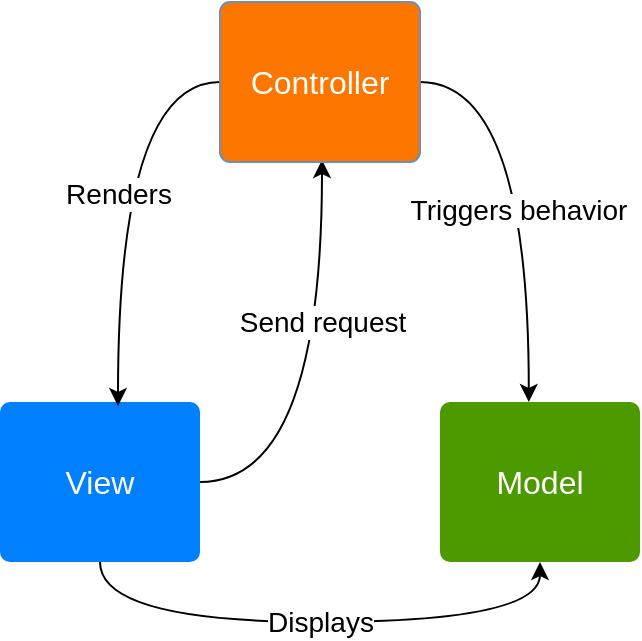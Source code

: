 <mxfile version="13.0.1" type="device"><diagram id="JtJVbiyEpV9sN2groHnd" name="Page-1"><mxGraphModel dx="838" dy="668" grid="1" gridSize="10" guides="1" tooltips="1" connect="1" arrows="1" fold="1" page="1" pageScale="1" pageWidth="827" pageHeight="1169" math="0" shadow="0"><root><mxCell id="0"/><mxCell id="1" parent="0"/><mxCell id="UDMyCV-hDTmZgRKPzvxP-10" value="Model" style="html=1;shadow=0;dashed=0;shape=mxgraph.bootstrap.rrect;rSize=5;strokeColor=none;strokeWidth=1;fillColor=#4D9900;fontColor=#FFFFFF;whiteSpace=wrap;align=center;verticalAlign=middle;spacingLeft=0;fontStyle=0;fontSize=16;spacing=5;" parent="1" vertex="1"><mxGeometry x="400" y="320" width="100" height="80" as="geometry"/></mxCell><mxCell id="M8royddlXilr_Z5Qh9TI-5" value="Displays" style="edgeStyle=orthogonalEdgeStyle;curved=1;orthogonalLoop=1;jettySize=auto;html=1;startArrow=none;startFill=0;endArrow=classic;endFill=1;fontSize=14;fontColor=#000000;" parent="1" source="UDMyCV-hDTmZgRKPzvxP-11" target="UDMyCV-hDTmZgRKPzvxP-10" edge="1"><mxGeometry relative="1" as="geometry"><Array as="points"><mxPoint x="230" y="430"/><mxPoint x="450" y="430"/></Array></mxGeometry></mxCell><mxCell id="d8snewCB6MTew86mgtvx-2" value="Send request" style="edgeStyle=orthogonalEdgeStyle;curved=1;orthogonalLoop=1;jettySize=auto;html=1;entryX=0.51;entryY=0.988;entryDx=0;entryDy=0;entryPerimeter=0;startArrow=none;startFill=0;endArrow=classic;endFill=1;fontSize=14;fontColor=#000000;" edge="1" parent="1" source="UDMyCV-hDTmZgRKPzvxP-11" target="UDMyCV-hDTmZgRKPzvxP-12"><mxGeometry x="0.271" relative="1" as="geometry"><mxPoint as="offset"/></mxGeometry></mxCell><mxCell id="UDMyCV-hDTmZgRKPzvxP-11" value="View" style="html=1;shadow=0;dashed=0;shape=mxgraph.bootstrap.rrect;rSize=5;strokeColor=none;strokeWidth=1;fillColor=#007FFF;fontColor=#FFFFFF;whiteSpace=wrap;align=center;verticalAlign=middle;spacingLeft=0;fontStyle=0;fontSize=16;spacing=5;" parent="1" vertex="1"><mxGeometry x="180" y="320" width="100" height="80" as="geometry"/></mxCell><mxCell id="M8royddlXilr_Z5Qh9TI-6" style="edgeStyle=orthogonalEdgeStyle;curved=1;orthogonalLoop=1;jettySize=auto;html=1;entryX=0.444;entryY=0;entryDx=0;entryDy=0;entryPerimeter=0;startArrow=none;startFill=0;endArrow=classic;endFill=1;fontSize=14;fontColor=#000000;" parent="1" source="UDMyCV-hDTmZgRKPzvxP-12" target="UDMyCV-hDTmZgRKPzvxP-10" edge="1"><mxGeometry relative="1" as="geometry"/></mxCell><mxCell id="M8royddlXilr_Z5Qh9TI-8" value="Triggers behavior" style="edgeLabel;html=1;align=center;verticalAlign=middle;resizable=0;points=[];fontSize=14;fontColor=#000000;" parent="M8royddlXilr_Z5Qh9TI-6" vertex="1" connectable="0"><mxGeometry x="0.1" y="-6" relative="1" as="geometry"><mxPoint as="offset"/></mxGeometry></mxCell><mxCell id="d8snewCB6MTew86mgtvx-1" value="Renders" style="edgeStyle=orthogonalEdgeStyle;curved=1;orthogonalLoop=1;jettySize=auto;html=1;entryX=0.59;entryY=0.025;entryDx=0;entryDy=0;entryPerimeter=0;startArrow=none;startFill=0;endArrow=classic;endFill=1;fontSize=14;fontColor=#000000;" edge="1" parent="1" source="UDMyCV-hDTmZgRKPzvxP-12" target="UDMyCV-hDTmZgRKPzvxP-11"><mxGeometry relative="1" as="geometry"/></mxCell><mxCell id="UDMyCV-hDTmZgRKPzvxP-12" value="Controller" style="html=1;shadow=0;dashed=0;shape=mxgraph.bootstrap.rrect;rSize=5;strokeColor=#6c8ebf;strokeWidth=1;fillColor=#FC7600;whiteSpace=wrap;align=center;verticalAlign=middle;spacingLeft=0;fontStyle=0;fontSize=16;spacing=5;fontColor=#FFFFFF;" parent="1" vertex="1"><mxGeometry x="290" y="120" width="100" height="80" as="geometry"/></mxCell></root></mxGraphModel></diagram></mxfile>